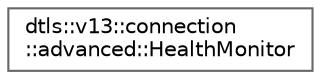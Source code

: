 digraph "Graphical Class Hierarchy"
{
 // LATEX_PDF_SIZE
  bgcolor="transparent";
  edge [fontname=Helvetica,fontsize=10,labelfontname=Helvetica,labelfontsize=10];
  node [fontname=Helvetica,fontsize=10,shape=box,height=0.2,width=0.4];
  rankdir="LR";
  Node0 [id="Node000000",label="dtls::v13::connection\l::advanced::HealthMonitor",height=0.2,width=0.4,color="grey40", fillcolor="white", style="filled",URL="$classdtls_1_1v13_1_1connection_1_1advanced_1_1HealthMonitor.html",tooltip="Connection health monitor."];
}
